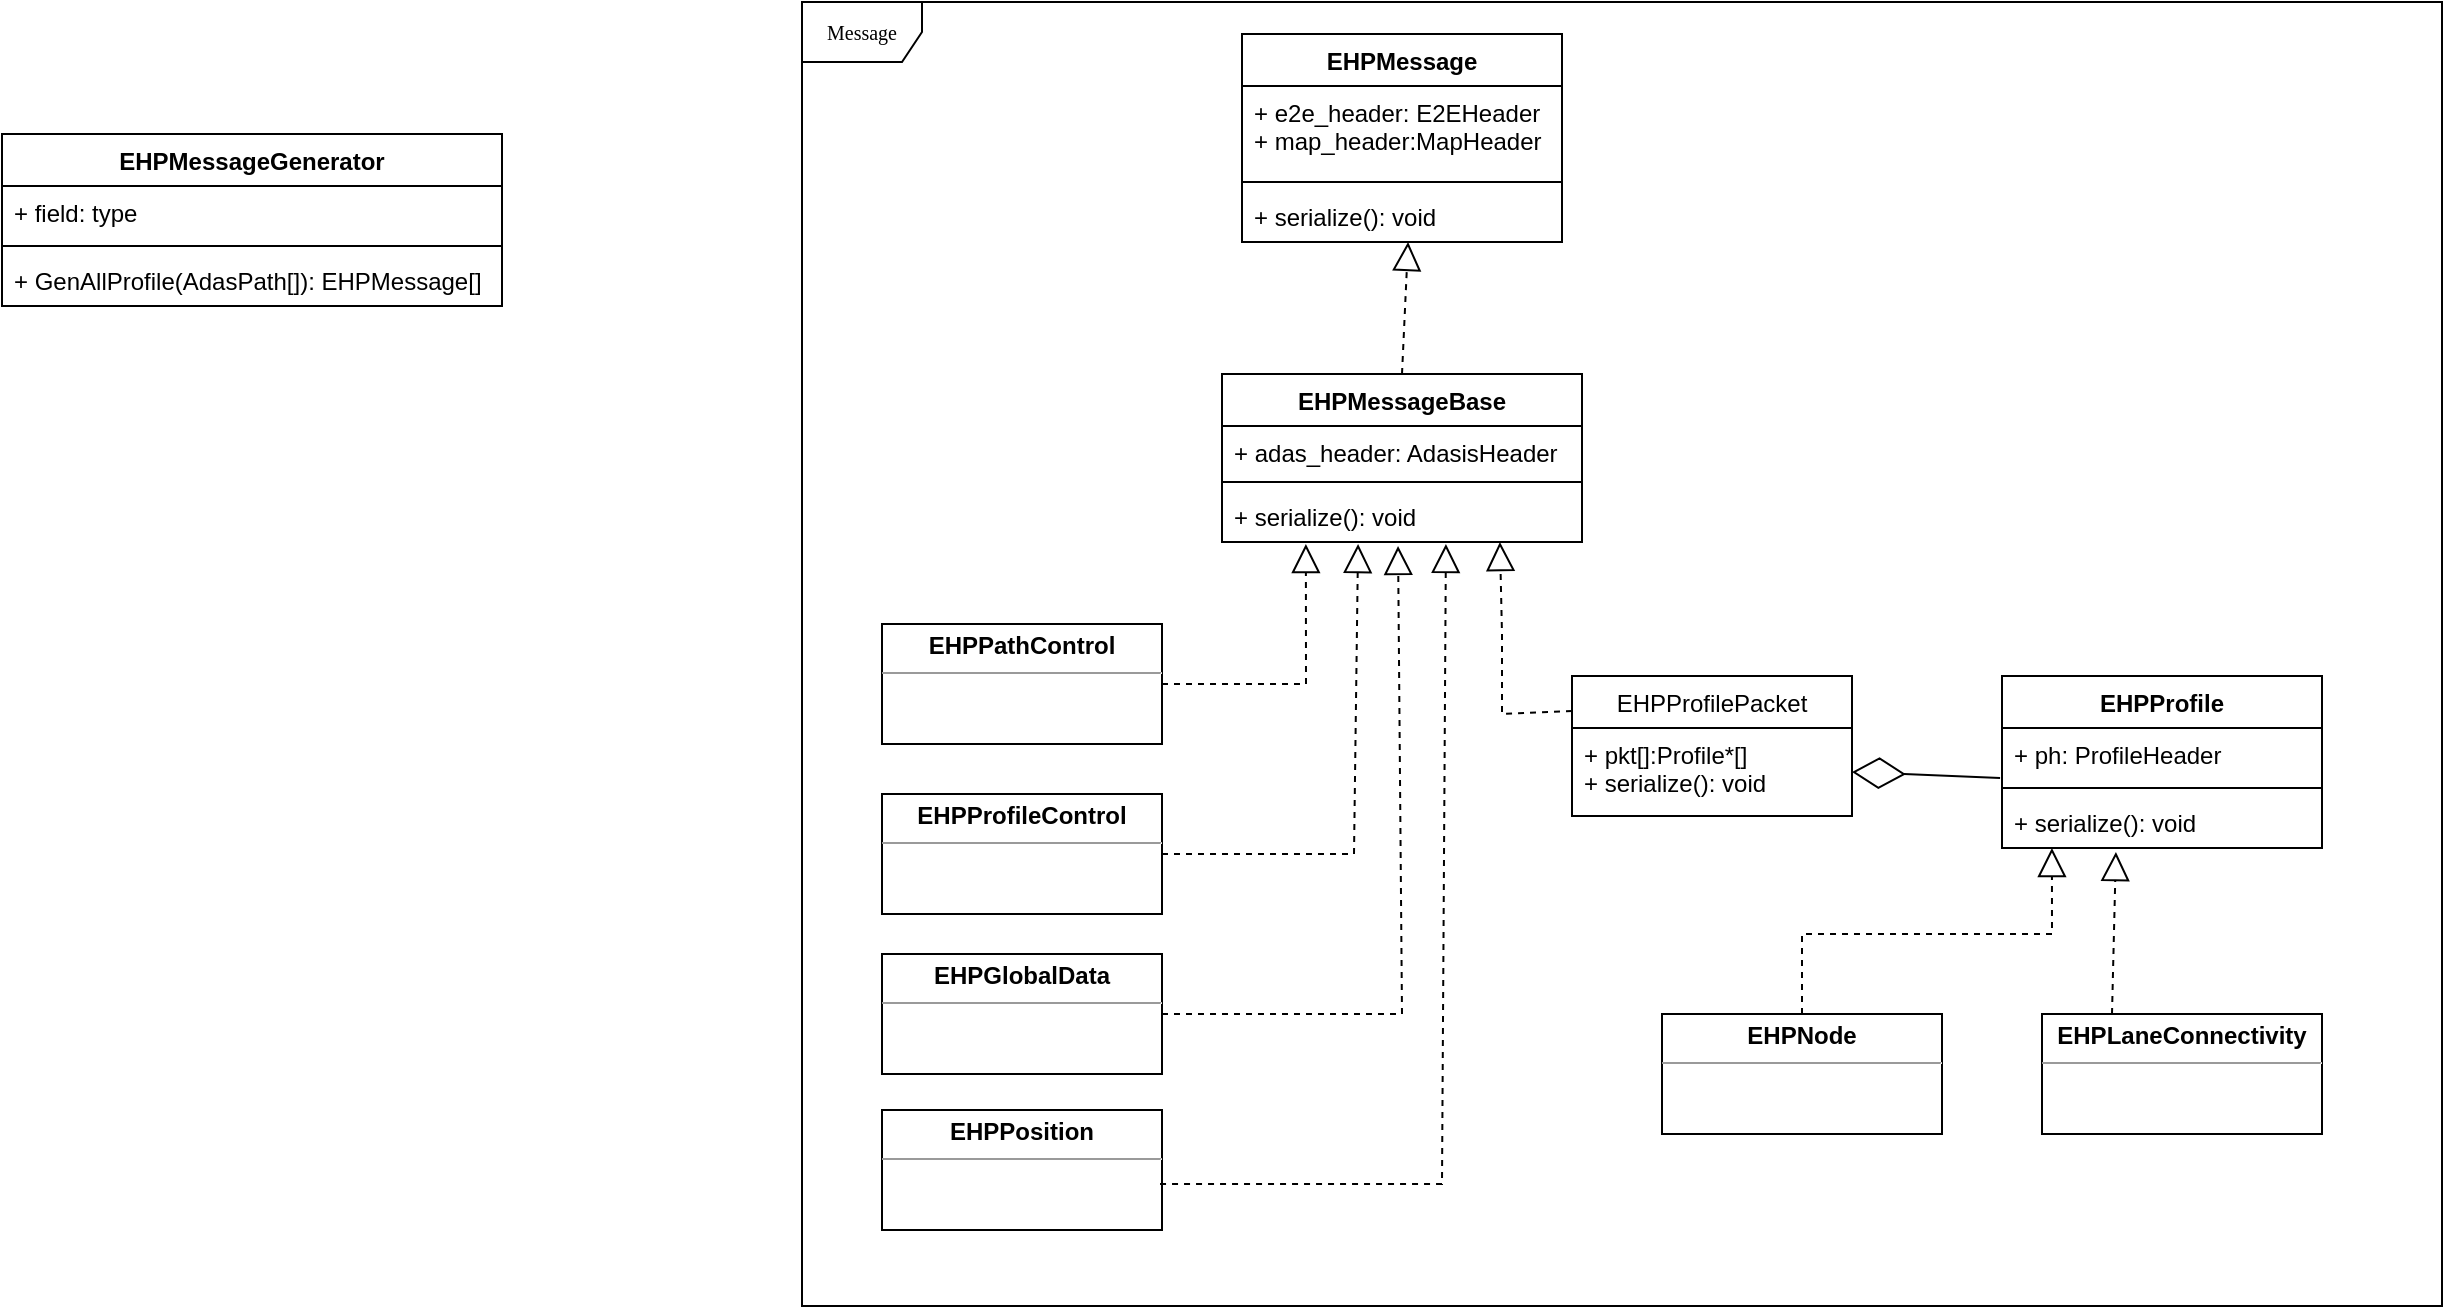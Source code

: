 <mxfile version="15.6.2" type="github">
  <diagram name="Page-1" id="c4acf3e9-155e-7222-9cf6-157b1a14988f">
    <mxGraphModel dx="1426" dy="842" grid="1" gridSize="10" guides="1" tooltips="1" connect="1" arrows="1" fold="1" page="1" pageScale="1" pageWidth="850" pageHeight="1100" background="none" math="0" shadow="0">
      <root>
        <mxCell id="0" />
        <mxCell id="1" parent="0" />
        <mxCell id="17acba5748e5396b-1" value="Message" style="shape=umlFrame;whiteSpace=wrap;html=1;rounded=0;shadow=0;comic=0;labelBackgroundColor=none;strokeWidth=1;fontFamily=Verdana;fontSize=10;align=center;" parent="1" vertex="1">
          <mxGeometry x="820" y="14" width="820" height="652" as="geometry" />
        </mxCell>
        <mxCell id="JeahcuCs64JruF3jGbHZ-1" value="EHPMessage" style="swimlane;fontStyle=1;align=center;verticalAlign=top;childLayout=stackLayout;horizontal=1;startSize=26;horizontalStack=0;resizeParent=1;resizeParentMax=0;resizeLast=0;collapsible=1;marginBottom=0;" vertex="1" parent="1">
          <mxGeometry x="1040" y="30" width="160" height="104" as="geometry" />
        </mxCell>
        <mxCell id="JeahcuCs64JruF3jGbHZ-2" value="+ e2e_header: E2EHeader&#xa;+ map_header:MapHeader" style="text;strokeColor=none;fillColor=none;align=left;verticalAlign=top;spacingLeft=4;spacingRight=4;overflow=hidden;rotatable=0;points=[[0,0.5],[1,0.5]];portConstraint=eastwest;" vertex="1" parent="JeahcuCs64JruF3jGbHZ-1">
          <mxGeometry y="26" width="160" height="44" as="geometry" />
        </mxCell>
        <mxCell id="JeahcuCs64JruF3jGbHZ-3" value="" style="line;strokeWidth=1;fillColor=none;align=left;verticalAlign=middle;spacingTop=-1;spacingLeft=3;spacingRight=3;rotatable=0;labelPosition=right;points=[];portConstraint=eastwest;" vertex="1" parent="JeahcuCs64JruF3jGbHZ-1">
          <mxGeometry y="70" width="160" height="8" as="geometry" />
        </mxCell>
        <mxCell id="JeahcuCs64JruF3jGbHZ-4" value="+ serialize(): void" style="text;strokeColor=none;fillColor=none;align=left;verticalAlign=top;spacingLeft=4;spacingRight=4;overflow=hidden;rotatable=0;points=[[0,0.5],[1,0.5]];portConstraint=eastwest;" vertex="1" parent="JeahcuCs64JruF3jGbHZ-1">
          <mxGeometry y="78" width="160" height="26" as="geometry" />
        </mxCell>
        <mxCell id="JeahcuCs64JruF3jGbHZ-5" value="EHPMessageBase" style="swimlane;fontStyle=1;align=center;verticalAlign=top;childLayout=stackLayout;horizontal=1;startSize=26;horizontalStack=0;resizeParent=1;resizeParentMax=0;resizeLast=0;collapsible=1;marginBottom=0;" vertex="1" parent="1">
          <mxGeometry x="1030" y="200" width="180" height="84" as="geometry" />
        </mxCell>
        <mxCell id="JeahcuCs64JruF3jGbHZ-6" value="+ adas_header: AdasisHeader" style="text;strokeColor=none;fillColor=none;align=left;verticalAlign=top;spacingLeft=4;spacingRight=4;overflow=hidden;rotatable=0;points=[[0,0.5],[1,0.5]];portConstraint=eastwest;" vertex="1" parent="JeahcuCs64JruF3jGbHZ-5">
          <mxGeometry y="26" width="180" height="24" as="geometry" />
        </mxCell>
        <mxCell id="JeahcuCs64JruF3jGbHZ-7" value="" style="line;strokeWidth=1;fillColor=none;align=left;verticalAlign=middle;spacingTop=-1;spacingLeft=3;spacingRight=3;rotatable=0;labelPosition=right;points=[];portConstraint=eastwest;" vertex="1" parent="JeahcuCs64JruF3jGbHZ-5">
          <mxGeometry y="50" width="180" height="8" as="geometry" />
        </mxCell>
        <mxCell id="JeahcuCs64JruF3jGbHZ-8" value="+ serialize(): void" style="text;strokeColor=none;fillColor=none;align=left;verticalAlign=top;spacingLeft=4;spacingRight=4;overflow=hidden;rotatable=0;points=[[0,0.5],[1,0.5]];portConstraint=eastwest;" vertex="1" parent="JeahcuCs64JruF3jGbHZ-5">
          <mxGeometry y="58" width="180" height="26" as="geometry" />
        </mxCell>
        <mxCell id="JeahcuCs64JruF3jGbHZ-15" value="" style="endArrow=block;dashed=1;endFill=0;endSize=12;html=1;rounded=0;entryX=0.519;entryY=1;entryDx=0;entryDy=0;entryPerimeter=0;exitX=0.5;exitY=0;exitDx=0;exitDy=0;" edge="1" parent="1" source="JeahcuCs64JruF3jGbHZ-5" target="JeahcuCs64JruF3jGbHZ-4">
          <mxGeometry width="160" relative="1" as="geometry">
            <mxPoint x="1110" y="180" as="sourcePoint" />
            <mxPoint x="1270" y="180" as="targetPoint" />
          </mxGeometry>
        </mxCell>
        <mxCell id="JeahcuCs64JruF3jGbHZ-17" value="" style="endArrow=block;dashed=1;endFill=0;endSize=12;html=1;rounded=0;entryX=0.233;entryY=1.038;entryDx=0;entryDy=0;entryPerimeter=0;exitX=1;exitY=0.5;exitDx=0;exitDy=0;" edge="1" parent="1" source="JeahcuCs64JruF3jGbHZ-22" target="JeahcuCs64JruF3jGbHZ-8">
          <mxGeometry width="160" relative="1" as="geometry">
            <mxPoint x="1010" y="380" as="sourcePoint" />
            <mxPoint x="1123.04" y="144" as="targetPoint" />
            <Array as="points">
              <mxPoint x="1072" y="355" />
            </Array>
          </mxGeometry>
        </mxCell>
        <mxCell id="JeahcuCs64JruF3jGbHZ-22" value="&lt;p style=&quot;margin: 0px ; margin-top: 4px ; text-align: center&quot;&gt;&lt;b&gt;EHPPathControl&lt;/b&gt;&lt;br&gt;&lt;/p&gt;&lt;hr size=&quot;1&quot;&gt;&lt;div style=&quot;height: 2px&quot;&gt;&lt;/div&gt;" style="verticalAlign=top;align=left;overflow=fill;fontSize=12;fontFamily=Helvetica;html=1;" vertex="1" parent="1">
          <mxGeometry x="860" y="325" width="140" height="60" as="geometry" />
        </mxCell>
        <mxCell id="JeahcuCs64JruF3jGbHZ-23" value="&lt;p style=&quot;margin: 0px ; margin-top: 4px ; text-align: center&quot;&gt;&lt;b&gt;EHPGlobalData&lt;/b&gt;&lt;br&gt;&lt;/p&gt;&lt;hr size=&quot;1&quot;&gt;&lt;div style=&quot;height: 2px&quot;&gt;&lt;/div&gt;" style="verticalAlign=top;align=left;overflow=fill;fontSize=12;fontFamily=Helvetica;html=1;" vertex="1" parent="1">
          <mxGeometry x="860" y="490" width="140" height="60" as="geometry" />
        </mxCell>
        <mxCell id="JeahcuCs64JruF3jGbHZ-24" value="&lt;p style=&quot;margin: 0px ; margin-top: 4px ; text-align: center&quot;&gt;&lt;b&gt;EHPProfileControl&lt;/b&gt;&lt;/p&gt;&lt;hr size=&quot;1&quot;&gt;&lt;div style=&quot;height: 2px&quot;&gt;&lt;/div&gt;" style="verticalAlign=top;align=left;overflow=fill;fontSize=12;fontFamily=Helvetica;html=1;" vertex="1" parent="1">
          <mxGeometry x="860" y="410" width="140" height="60" as="geometry" />
        </mxCell>
        <mxCell id="JeahcuCs64JruF3jGbHZ-25" value="&lt;p style=&quot;margin: 0px ; margin-top: 4px ; text-align: center&quot;&gt;&lt;b&gt;EHPPosition&lt;/b&gt;&lt;/p&gt;&lt;hr size=&quot;1&quot;&gt;&lt;div style=&quot;height: 2px&quot;&gt;&lt;/div&gt;" style="verticalAlign=top;align=left;overflow=fill;fontSize=12;fontFamily=Helvetica;html=1;" vertex="1" parent="1">
          <mxGeometry x="860" y="568" width="140" height="60" as="geometry" />
        </mxCell>
        <mxCell id="JeahcuCs64JruF3jGbHZ-27" value="EHPProfilePacket" style="swimlane;fontStyle=0;childLayout=stackLayout;horizontal=1;startSize=26;fillColor=none;horizontalStack=0;resizeParent=1;resizeParentMax=0;resizeLast=0;collapsible=1;marginBottom=0;" vertex="1" parent="1">
          <mxGeometry x="1205" y="351" width="140" height="70" as="geometry" />
        </mxCell>
        <mxCell id="JeahcuCs64JruF3jGbHZ-28" value="+ pkt[]:Profile*[]&#xa;+ serialize(): void" style="text;strokeColor=none;fillColor=none;align=left;verticalAlign=top;spacingLeft=4;spacingRight=4;overflow=hidden;rotatable=0;points=[[0,0.5],[1,0.5]];portConstraint=eastwest;" vertex="1" parent="JeahcuCs64JruF3jGbHZ-27">
          <mxGeometry y="26" width="140" height="44" as="geometry" />
        </mxCell>
        <mxCell id="JeahcuCs64JruF3jGbHZ-31" value="" style="endArrow=block;dashed=1;endFill=0;endSize=12;html=1;rounded=0;entryX=0.378;entryY=1.038;entryDx=0;entryDy=0;entryPerimeter=0;exitX=1;exitY=0.5;exitDx=0;exitDy=0;" edge="1" parent="1" source="JeahcuCs64JruF3jGbHZ-24" target="JeahcuCs64JruF3jGbHZ-8">
          <mxGeometry width="160" relative="1" as="geometry">
            <mxPoint x="1020" y="390" as="sourcePoint" />
            <mxPoint x="1124.96" y="300.006" as="targetPoint" />
            <Array as="points">
              <mxPoint x="1096" y="440" />
            </Array>
          </mxGeometry>
        </mxCell>
        <mxCell id="JeahcuCs64JruF3jGbHZ-32" value="" style="endArrow=block;dashed=1;endFill=0;endSize=12;html=1;rounded=0;exitX=1;exitY=0.5;exitDx=0;exitDy=0;entryX=0.489;entryY=1.077;entryDx=0;entryDy=0;entryPerimeter=0;" edge="1" parent="1" source="JeahcuCs64JruF3jGbHZ-23" target="JeahcuCs64JruF3jGbHZ-8">
          <mxGeometry width="160" relative="1" as="geometry">
            <mxPoint x="1030" y="400" as="sourcePoint" />
            <mxPoint x="1120" y="290" as="targetPoint" />
            <Array as="points">
              <mxPoint x="1120" y="520" />
            </Array>
          </mxGeometry>
        </mxCell>
        <mxCell id="JeahcuCs64JruF3jGbHZ-35" value="" style="endArrow=block;dashed=1;endFill=0;endSize=12;html=1;rounded=0;entryX=0.772;entryY=1;entryDx=0;entryDy=0;entryPerimeter=0;exitX=0;exitY=0.25;exitDx=0;exitDy=0;" edge="1" parent="1" source="JeahcuCs64JruF3jGbHZ-27" target="JeahcuCs64JruF3jGbHZ-8">
          <mxGeometry width="160" relative="1" as="geometry">
            <mxPoint x="1010" y="365" as="sourcePoint" />
            <mxPoint x="1082.08" y="296.002" as="targetPoint" />
            <Array as="points">
              <mxPoint x="1170" y="370" />
              <mxPoint x="1170" y="330" />
            </Array>
          </mxGeometry>
        </mxCell>
        <mxCell id="JeahcuCs64JruF3jGbHZ-36" value="" style="endArrow=diamondThin;endFill=0;endSize=24;html=1;rounded=0;entryX=1;entryY=0.5;entryDx=0;entryDy=0;exitX=-0.006;exitY=0.962;exitDx=0;exitDy=0;exitPerimeter=0;" edge="1" parent="1" source="JeahcuCs64JruF3jGbHZ-38" target="JeahcuCs64JruF3jGbHZ-28">
          <mxGeometry width="160" relative="1" as="geometry">
            <mxPoint x="1410" y="399" as="sourcePoint" />
            <mxPoint x="1540" y="480" as="targetPoint" />
          </mxGeometry>
        </mxCell>
        <mxCell id="JeahcuCs64JruF3jGbHZ-37" value="EHPProfile" style="swimlane;fontStyle=1;align=center;verticalAlign=top;childLayout=stackLayout;horizontal=1;startSize=26;horizontalStack=0;resizeParent=1;resizeParentMax=0;resizeLast=0;collapsible=1;marginBottom=0;" vertex="1" parent="1">
          <mxGeometry x="1420" y="351" width="160" height="86" as="geometry" />
        </mxCell>
        <mxCell id="JeahcuCs64JruF3jGbHZ-38" value="+ ph: ProfileHeader" style="text;strokeColor=none;fillColor=none;align=left;verticalAlign=top;spacingLeft=4;spacingRight=4;overflow=hidden;rotatable=0;points=[[0,0.5],[1,0.5]];portConstraint=eastwest;" vertex="1" parent="JeahcuCs64JruF3jGbHZ-37">
          <mxGeometry y="26" width="160" height="26" as="geometry" />
        </mxCell>
        <mxCell id="JeahcuCs64JruF3jGbHZ-39" value="" style="line;strokeWidth=1;fillColor=none;align=left;verticalAlign=middle;spacingTop=-1;spacingLeft=3;spacingRight=3;rotatable=0;labelPosition=right;points=[];portConstraint=eastwest;" vertex="1" parent="JeahcuCs64JruF3jGbHZ-37">
          <mxGeometry y="52" width="160" height="8" as="geometry" />
        </mxCell>
        <mxCell id="JeahcuCs64JruF3jGbHZ-40" value="+ serialize(): void" style="text;strokeColor=none;fillColor=none;align=left;verticalAlign=top;spacingLeft=4;spacingRight=4;overflow=hidden;rotatable=0;points=[[0,0.5],[1,0.5]];portConstraint=eastwest;" vertex="1" parent="JeahcuCs64JruF3jGbHZ-37">
          <mxGeometry y="60" width="160" height="26" as="geometry" />
        </mxCell>
        <mxCell id="JeahcuCs64JruF3jGbHZ-42" value="&lt;p style=&quot;margin: 0px ; margin-top: 4px ; text-align: center&quot;&gt;&lt;b&gt;EHPNode&lt;/b&gt;&lt;/p&gt;&lt;hr size=&quot;1&quot;&gt;&lt;div style=&quot;height: 2px&quot;&gt;&lt;/div&gt;" style="verticalAlign=top;align=left;overflow=fill;fontSize=12;fontFamily=Helvetica;html=1;" vertex="1" parent="1">
          <mxGeometry x="1250" y="520" width="140" height="60" as="geometry" />
        </mxCell>
        <mxCell id="JeahcuCs64JruF3jGbHZ-43" value="&lt;p style=&quot;margin: 0px ; margin-top: 4px ; text-align: center&quot;&gt;&lt;b&gt;EHPLaneConnectivity&lt;/b&gt;&lt;/p&gt;&lt;hr size=&quot;1&quot;&gt;&lt;div style=&quot;height: 2px&quot;&gt;&lt;/div&gt;" style="verticalAlign=top;align=left;overflow=fill;fontSize=12;fontFamily=Helvetica;html=1;" vertex="1" parent="1">
          <mxGeometry x="1440" y="520" width="140" height="60" as="geometry" />
        </mxCell>
        <mxCell id="JeahcuCs64JruF3jGbHZ-45" value="" style="endArrow=block;dashed=1;endFill=0;endSize=12;html=1;rounded=0;entryX=0.156;entryY=1;entryDx=0;entryDy=0;entryPerimeter=0;exitX=0.5;exitY=0;exitDx=0;exitDy=0;" edge="1" parent="1" source="JeahcuCs64JruF3jGbHZ-42" target="JeahcuCs64JruF3jGbHZ-40">
          <mxGeometry width="160" relative="1" as="geometry">
            <mxPoint x="1277.92" y="729" as="sourcePoint" />
            <mxPoint x="1350" y="660.002" as="targetPoint" />
            <Array as="points">
              <mxPoint x="1320" y="480" />
              <mxPoint x="1445" y="480" />
            </Array>
          </mxGeometry>
        </mxCell>
        <mxCell id="JeahcuCs64JruF3jGbHZ-46" value="" style="endArrow=block;dashed=1;endFill=0;endSize=12;html=1;rounded=0;entryX=0.356;entryY=1.077;entryDx=0;entryDy=0;entryPerimeter=0;exitX=0.25;exitY=0;exitDx=0;exitDy=0;" edge="1" parent="1" source="JeahcuCs64JruF3jGbHZ-43" target="JeahcuCs64JruF3jGbHZ-40">
          <mxGeometry width="160" relative="1" as="geometry">
            <mxPoint x="1290" y="518" as="sourcePoint" />
            <mxPoint x="1454.96" y="447" as="targetPoint" />
            <Array as="points" />
          </mxGeometry>
        </mxCell>
        <mxCell id="JeahcuCs64JruF3jGbHZ-47" value="EHPMessageGenerator" style="swimlane;fontStyle=1;align=center;verticalAlign=top;childLayout=stackLayout;horizontal=1;startSize=26;horizontalStack=0;resizeParent=1;resizeParentMax=0;resizeLast=0;collapsible=1;marginBottom=0;" vertex="1" parent="1">
          <mxGeometry x="420" y="80" width="250" height="86" as="geometry" />
        </mxCell>
        <mxCell id="JeahcuCs64JruF3jGbHZ-48" value="+ field: type" style="text;strokeColor=none;fillColor=none;align=left;verticalAlign=top;spacingLeft=4;spacingRight=4;overflow=hidden;rotatable=0;points=[[0,0.5],[1,0.5]];portConstraint=eastwest;" vertex="1" parent="JeahcuCs64JruF3jGbHZ-47">
          <mxGeometry y="26" width="250" height="26" as="geometry" />
        </mxCell>
        <mxCell id="JeahcuCs64JruF3jGbHZ-49" value="" style="line;strokeWidth=1;fillColor=none;align=left;verticalAlign=middle;spacingTop=-1;spacingLeft=3;spacingRight=3;rotatable=0;labelPosition=right;points=[];portConstraint=eastwest;" vertex="1" parent="JeahcuCs64JruF3jGbHZ-47">
          <mxGeometry y="52" width="250" height="8" as="geometry" />
        </mxCell>
        <mxCell id="JeahcuCs64JruF3jGbHZ-50" value="+ GenAllProfile(AdasPath[]): EHPMessage[]" style="text;strokeColor=none;fillColor=none;align=left;verticalAlign=top;spacingLeft=4;spacingRight=4;overflow=hidden;rotatable=0;points=[[0,0.5],[1,0.5]];portConstraint=eastwest;" vertex="1" parent="JeahcuCs64JruF3jGbHZ-47">
          <mxGeometry y="60" width="250" height="26" as="geometry" />
        </mxCell>
        <mxCell id="JeahcuCs64JruF3jGbHZ-51" value="" style="endArrow=block;dashed=1;endFill=0;endSize=12;html=1;rounded=0;exitX=0.993;exitY=0.617;exitDx=0;exitDy=0;entryX=0.622;entryY=1.038;entryDx=0;entryDy=0;entryPerimeter=0;exitPerimeter=0;" edge="1" parent="1" source="JeahcuCs64JruF3jGbHZ-25" target="JeahcuCs64JruF3jGbHZ-8">
          <mxGeometry width="160" relative="1" as="geometry">
            <mxPoint x="1010" y="530" as="sourcePoint" />
            <mxPoint x="1128.92" y="298.004" as="targetPoint" />
            <Array as="points">
              <mxPoint x="1140" y="605" />
            </Array>
          </mxGeometry>
        </mxCell>
      </root>
    </mxGraphModel>
  </diagram>
</mxfile>

